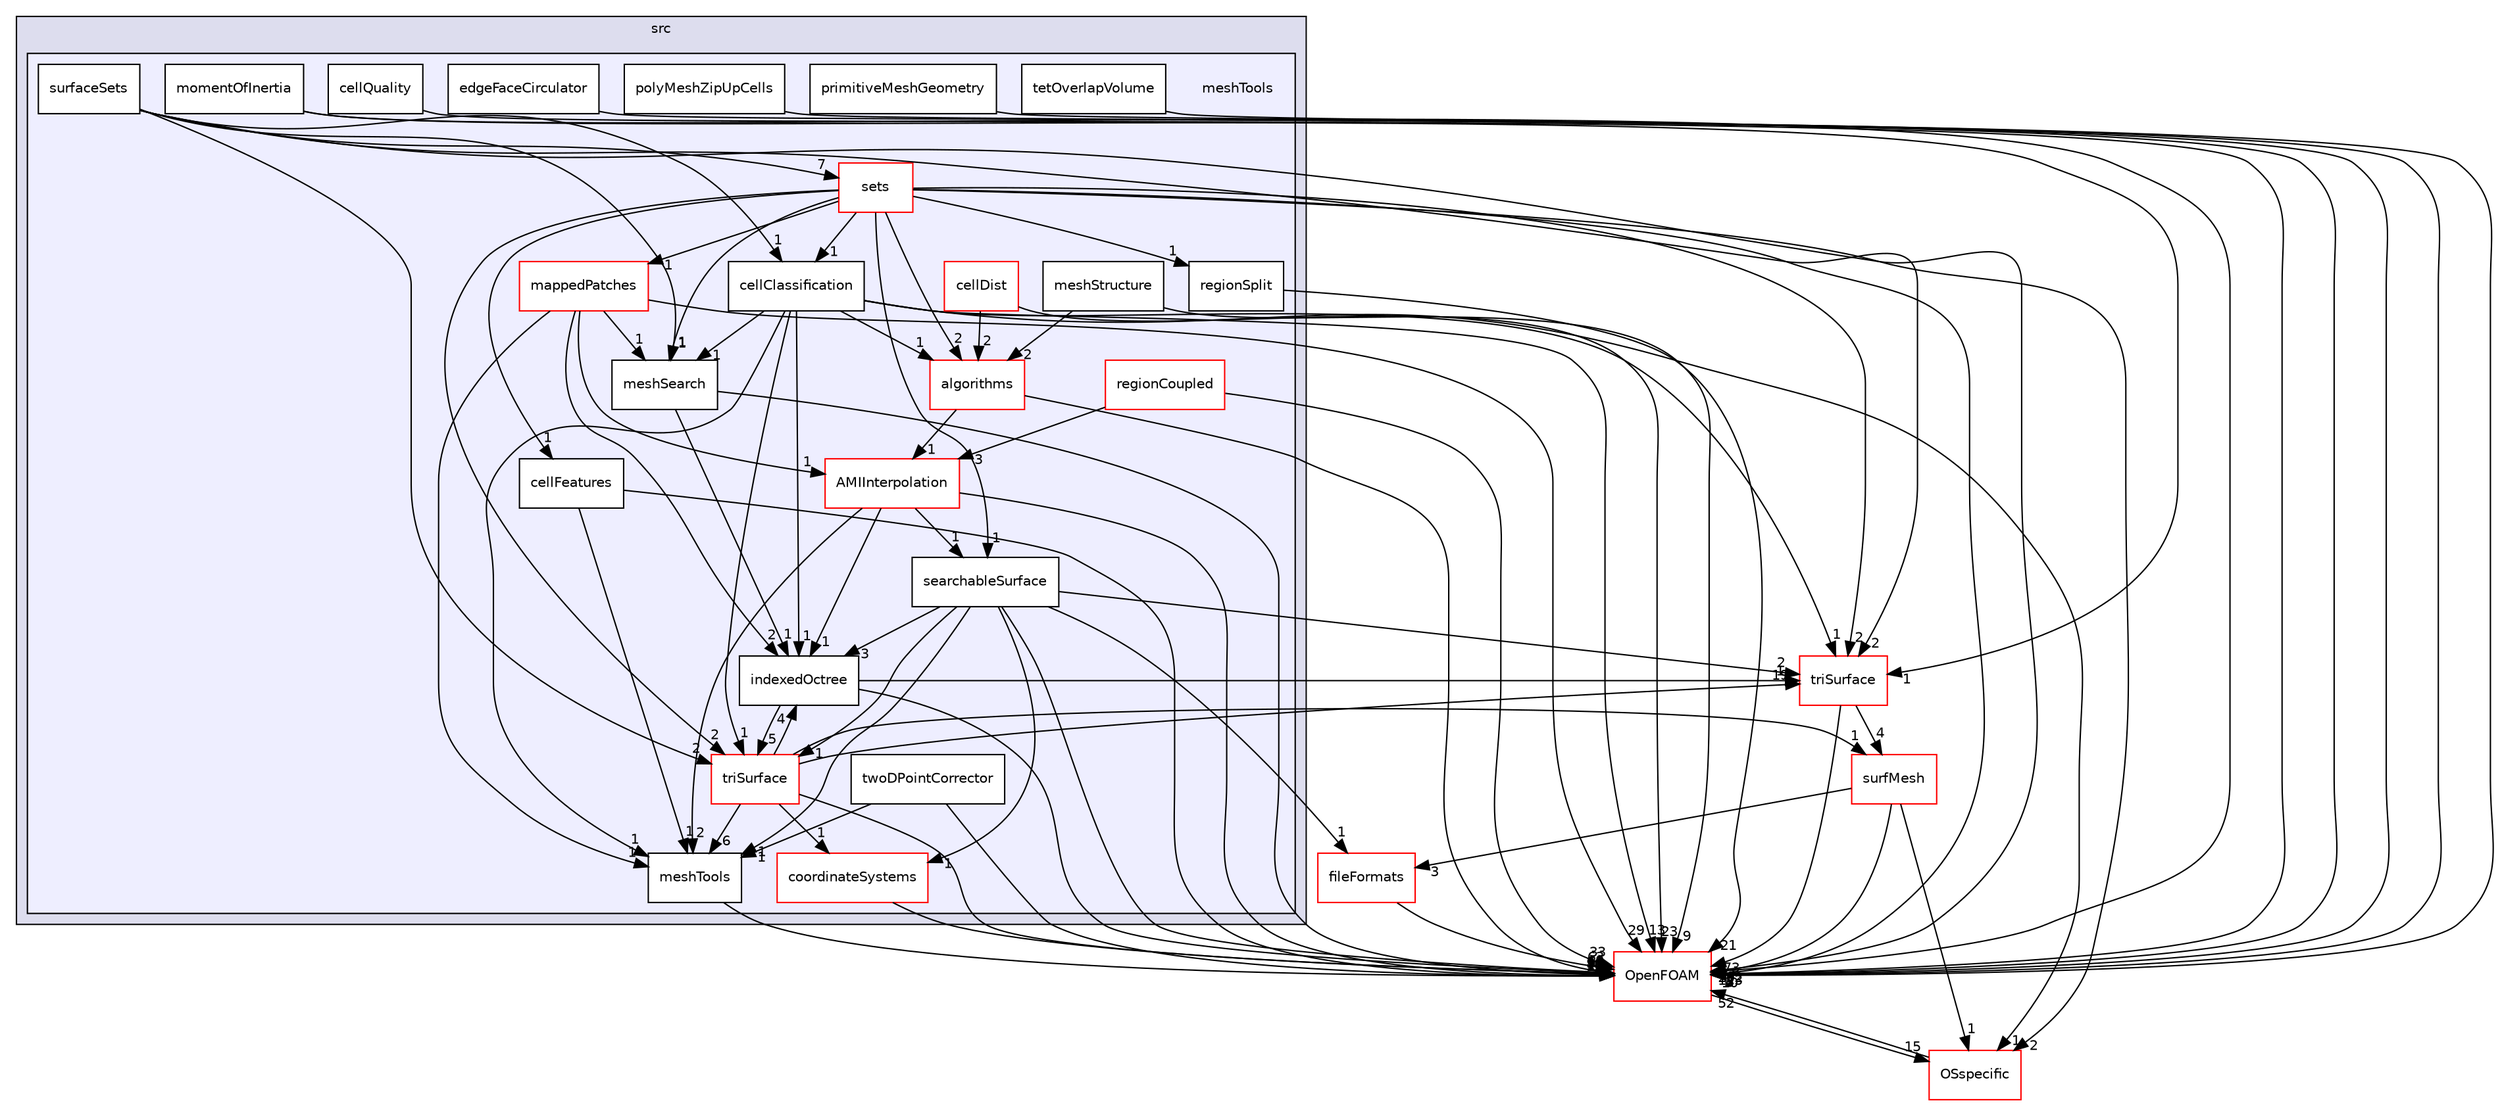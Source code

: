 digraph "src/meshTools" {
  bgcolor=transparent;
  compound=true
  node [ fontsize="10", fontname="Helvetica"];
  edge [ labelfontsize="10", labelfontname="Helvetica"];
  subgraph clusterdir_68267d1309a1af8e8297ef4c3efbcdba {
    graph [ bgcolor="#ddddee", pencolor="black", label="src" fontname="Helvetica", fontsize="10", URL="dir_68267d1309a1af8e8297ef4c3efbcdba.html"]
  subgraph clusterdir_ae30ad0bef50cf391b24c614251bb9fd {
    graph [ bgcolor="#eeeeff", pencolor="black", label="" URL="dir_ae30ad0bef50cf391b24c614251bb9fd.html"];
    dir_ae30ad0bef50cf391b24c614251bb9fd [shape=plaintext label="meshTools"];
    dir_488f81ac1e9f391f7800e42bf7f5bacd [shape=box label="algorithms" color="red" fillcolor="white" style="filled" URL="dir_488f81ac1e9f391f7800e42bf7f5bacd.html"];
    dir_6b9532b4107849d088a6e7b91bdf643c [shape=box label="AMIInterpolation" color="red" fillcolor="white" style="filled" URL="dir_6b9532b4107849d088a6e7b91bdf643c.html"];
    dir_4bc05fb9b88a5582dccdfc3fdfdff5b9 [shape=box label="cellClassification" color="black" fillcolor="white" style="filled" URL="dir_4bc05fb9b88a5582dccdfc3fdfdff5b9.html"];
    dir_8ae854907988b2e3ddeec60c68059dc9 [shape=box label="cellDist" color="red" fillcolor="white" style="filled" URL="dir_8ae854907988b2e3ddeec60c68059dc9.html"];
    dir_8e84b7a8ecd36470533812cac5903fcd [shape=box label="cellFeatures" color="black" fillcolor="white" style="filled" URL="dir_8e84b7a8ecd36470533812cac5903fcd.html"];
    dir_8cb25ec061bb4cc958e2241058d08f99 [shape=box label="cellQuality" color="black" fillcolor="white" style="filled" URL="dir_8cb25ec061bb4cc958e2241058d08f99.html"];
    dir_ef4318ca2457c4f3bff34731aba1c8d7 [shape=box label="coordinateSystems" color="red" fillcolor="white" style="filled" URL="dir_ef4318ca2457c4f3bff34731aba1c8d7.html"];
    dir_128f2956519415e6097dd3d5915f8df1 [shape=box label="edgeFaceCirculator" color="black" fillcolor="white" style="filled" URL="dir_128f2956519415e6097dd3d5915f8df1.html"];
    dir_daefbc79e43b4c6de930591d46791fc2 [shape=box label="indexedOctree" color="black" fillcolor="white" style="filled" URL="dir_daefbc79e43b4c6de930591d46791fc2.html"];
    dir_c77b33f4fcb6ece30dd2aa16d1bc605e [shape=box label="mappedPatches" color="red" fillcolor="white" style="filled" URL="dir_c77b33f4fcb6ece30dd2aa16d1bc605e.html"];
    dir_7314f67fd2a911ec2225fce1156c35c5 [shape=box label="meshSearch" color="black" fillcolor="white" style="filled" URL="dir_7314f67fd2a911ec2225fce1156c35c5.html"];
    dir_f7504254de9a2a0923beed9ed98c5858 [shape=box label="meshStructure" color="black" fillcolor="white" style="filled" URL="dir_f7504254de9a2a0923beed9ed98c5858.html"];
    dir_ed89494532d84cde5bd7df6bbfcbe2dc [shape=box label="meshTools" color="black" fillcolor="white" style="filled" URL="dir_ed89494532d84cde5bd7df6bbfcbe2dc.html"];
    dir_02ee004488fc7b2d3e873f5cdcdbed72 [shape=box label="momentOfInertia" color="black" fillcolor="white" style="filled" URL="dir_02ee004488fc7b2d3e873f5cdcdbed72.html"];
    dir_233135fa0cf9ce8b9f026bfaa7c9109e [shape=box label="polyMeshZipUpCells" color="black" fillcolor="white" style="filled" URL="dir_233135fa0cf9ce8b9f026bfaa7c9109e.html"];
    dir_afed3d02f2288e809f71dba03b350dbd [shape=box label="primitiveMeshGeometry" color="black" fillcolor="white" style="filled" URL="dir_afed3d02f2288e809f71dba03b350dbd.html"];
    dir_4db89e9604e175d3a6a20d4af9df6191 [shape=box label="regionCoupled" color="red" fillcolor="white" style="filled" URL="dir_4db89e9604e175d3a6a20d4af9df6191.html"];
    dir_e6eb7eb4a0044a29d56f0d9aa7020713 [shape=box label="regionSplit" color="black" fillcolor="white" style="filled" URL="dir_e6eb7eb4a0044a29d56f0d9aa7020713.html"];
    dir_5928f7d10b0b3ad118c868fedd8abd2e [shape=box label="searchableSurface" color="black" fillcolor="white" style="filled" URL="dir_5928f7d10b0b3ad118c868fedd8abd2e.html"];
    dir_2133a227430c598cbabf81244446fac0 [shape=box label="sets" color="red" fillcolor="white" style="filled" URL="dir_2133a227430c598cbabf81244446fac0.html"];
    dir_e680ad1ba1f83b1c217a13410c40c85a [shape=box label="surfaceSets" color="black" fillcolor="white" style="filled" URL="dir_e680ad1ba1f83b1c217a13410c40c85a.html"];
    dir_06f7c61eb3ae27549f2add221f25cc6b [shape=box label="tetOverlapVolume" color="black" fillcolor="white" style="filled" URL="dir_06f7c61eb3ae27549f2add221f25cc6b.html"];
    dir_2c4b96702ead4056d900947b6784ec65 [shape=box label="triSurface" color="red" fillcolor="white" style="filled" URL="dir_2c4b96702ead4056d900947b6784ec65.html"];
    dir_84a34869fbafd9b8cb2b20ac7868986d [shape=box label="twoDPointCorrector" color="black" fillcolor="white" style="filled" URL="dir_84a34869fbafd9b8cb2b20ac7868986d.html"];
  }
  }
  dir_0a88fe22feb23ce5f078a04a1df67721 [shape=box label="surfMesh" color="red" URL="dir_0a88fe22feb23ce5f078a04a1df67721.html"];
  dir_b63c002b7559990bd414058641eb48ad [shape=box label="triSurface" color="red" URL="dir_b63c002b7559990bd414058641eb48ad.html"];
  dir_b05602f37bb521a7142c0a3e200b5f35 [shape=box label="fileFormats" color="red" URL="dir_b05602f37bb521a7142c0a3e200b5f35.html"];
  dir_c5473ff19b20e6ec4dfe5c310b3778a8 [shape=box label="OpenFOAM" color="red" URL="dir_c5473ff19b20e6ec4dfe5c310b3778a8.html"];
  dir_1e7df7a7407fc4618be5c18f76eb7b99 [shape=box label="OSspecific" color="red" URL="dir_1e7df7a7407fc4618be5c18f76eb7b99.html"];
  dir_8e84b7a8ecd36470533812cac5903fcd->dir_c5473ff19b20e6ec4dfe5c310b3778a8 [headlabel="11", labeldistance=1.5 headhref="dir_001786_001896.html"];
  dir_8e84b7a8ecd36470533812cac5903fcd->dir_ed89494532d84cde5bd7df6bbfcbe2dc [headlabel="1", labeldistance=1.5 headhref="dir_001786_001797.html"];
  dir_e6eb7eb4a0044a29d56f0d9aa7020713->dir_c5473ff19b20e6ec4dfe5c310b3778a8 [headlabel="21", labeldistance=1.5 headhref="dir_001811_001896.html"];
  dir_daefbc79e43b4c6de930591d46791fc2->dir_b63c002b7559990bd414058641eb48ad [headlabel="1", labeldistance=1.5 headhref="dir_001791_003033.html"];
  dir_daefbc79e43b4c6de930591d46791fc2->dir_2c4b96702ead4056d900947b6784ec65 [headlabel="5", labeldistance=1.5 headhref="dir_001791_001868.html"];
  dir_daefbc79e43b4c6de930591d46791fc2->dir_c5473ff19b20e6ec4dfe5c310b3778a8 [headlabel="24", labeldistance=1.5 headhref="dir_001791_001896.html"];
  dir_488f81ac1e9f391f7800e42bf7f5bacd->dir_6b9532b4107849d088a6e7b91bdf643c [headlabel="1", labeldistance=1.5 headhref="dir_001751_001755.html"];
  dir_488f81ac1e9f391f7800e42bf7f5bacd->dir_c5473ff19b20e6ec4dfe5c310b3778a8 [headlabel="65", labeldistance=1.5 headhref="dir_001751_001896.html"];
  dir_0a88fe22feb23ce5f078a04a1df67721->dir_b05602f37bb521a7142c0a3e200b5f35 [headlabel="3", labeldistance=1.5 headhref="dir_002744_000883.html"];
  dir_0a88fe22feb23ce5f078a04a1df67721->dir_c5473ff19b20e6ec4dfe5c310b3778a8 [headlabel="202", labeldistance=1.5 headhref="dir_002744_001896.html"];
  dir_0a88fe22feb23ce5f078a04a1df67721->dir_1e7df7a7407fc4618be5c18f76eb7b99 [headlabel="1", labeldistance=1.5 headhref="dir_002744_002436.html"];
  dir_5928f7d10b0b3ad118c868fedd8abd2e->dir_daefbc79e43b4c6de930591d46791fc2 [headlabel="3", labeldistance=1.5 headhref="dir_001812_001791.html"];
  dir_5928f7d10b0b3ad118c868fedd8abd2e->dir_b63c002b7559990bd414058641eb48ad [headlabel="2", labeldistance=1.5 headhref="dir_001812_003033.html"];
  dir_5928f7d10b0b3ad118c868fedd8abd2e->dir_ef4318ca2457c4f3bff34731aba1c8d7 [headlabel="1", labeldistance=1.5 headhref="dir_001812_001788.html"];
  dir_5928f7d10b0b3ad118c868fedd8abd2e->dir_b05602f37bb521a7142c0a3e200b5f35 [headlabel="1", labeldistance=1.5 headhref="dir_001812_000883.html"];
  dir_5928f7d10b0b3ad118c868fedd8abd2e->dir_2c4b96702ead4056d900947b6784ec65 [headlabel="1", labeldistance=1.5 headhref="dir_001812_001868.html"];
  dir_5928f7d10b0b3ad118c868fedd8abd2e->dir_c5473ff19b20e6ec4dfe5c310b3778a8 [headlabel="53", labeldistance=1.5 headhref="dir_001812_001896.html"];
  dir_5928f7d10b0b3ad118c868fedd8abd2e->dir_ed89494532d84cde5bd7df6bbfcbe2dc [headlabel="1", labeldistance=1.5 headhref="dir_001812_001797.html"];
  dir_b63c002b7559990bd414058641eb48ad->dir_0a88fe22feb23ce5f078a04a1df67721 [headlabel="4", labeldistance=1.5 headhref="dir_003033_002744.html"];
  dir_b63c002b7559990bd414058641eb48ad->dir_c5473ff19b20e6ec4dfe5c310b3778a8 [headlabel="73", labeldistance=1.5 headhref="dir_003033_001896.html"];
  dir_02ee004488fc7b2d3e873f5cdcdbed72->dir_b63c002b7559990bd414058641eb48ad [headlabel="1", labeldistance=1.5 headhref="dir_001798_003033.html"];
  dir_02ee004488fc7b2d3e873f5cdcdbed72->dir_c5473ff19b20e6ec4dfe5c310b3778a8 [headlabel="3", labeldistance=1.5 headhref="dir_001798_001896.html"];
  dir_ef4318ca2457c4f3bff34731aba1c8d7->dir_c5473ff19b20e6ec4dfe5c310b3778a8 [headlabel="46", labeldistance=1.5 headhref="dir_001788_001896.html"];
  dir_e680ad1ba1f83b1c217a13410c40c85a->dir_b63c002b7559990bd414058641eb48ad [headlabel="2", labeldistance=1.5 headhref="dir_001866_003033.html"];
  dir_e680ad1ba1f83b1c217a13410c40c85a->dir_7314f67fd2a911ec2225fce1156c35c5 [headlabel="1", labeldistance=1.5 headhref="dir_001866_001795.html"];
  dir_e680ad1ba1f83b1c217a13410c40c85a->dir_2c4b96702ead4056d900947b6784ec65 [headlabel="2", labeldistance=1.5 headhref="dir_001866_001868.html"];
  dir_e680ad1ba1f83b1c217a13410c40c85a->dir_c5473ff19b20e6ec4dfe5c310b3778a8 [headlabel="6", labeldistance=1.5 headhref="dir_001866_001896.html"];
  dir_e680ad1ba1f83b1c217a13410c40c85a->dir_2133a227430c598cbabf81244446fac0 [headlabel="7", labeldistance=1.5 headhref="dir_001866_001813.html"];
  dir_e680ad1ba1f83b1c217a13410c40c85a->dir_4bc05fb9b88a5582dccdfc3fdfdff5b9 [headlabel="1", labeldistance=1.5 headhref="dir_001866_001782.html"];
  dir_b05602f37bb521a7142c0a3e200b5f35->dir_c5473ff19b20e6ec4dfe5c310b3778a8 [headlabel="63", labeldistance=1.5 headhref="dir_000883_001896.html"];
  dir_afed3d02f2288e809f71dba03b350dbd->dir_c5473ff19b20e6ec4dfe5c310b3778a8 [headlabel="5", labeldistance=1.5 headhref="dir_001800_001896.html"];
  dir_6b9532b4107849d088a6e7b91bdf643c->dir_daefbc79e43b4c6de930591d46791fc2 [headlabel="1", labeldistance=1.5 headhref="dir_001755_001791.html"];
  dir_6b9532b4107849d088a6e7b91bdf643c->dir_5928f7d10b0b3ad118c868fedd8abd2e [headlabel="1", labeldistance=1.5 headhref="dir_001755_001812.html"];
  dir_6b9532b4107849d088a6e7b91bdf643c->dir_c5473ff19b20e6ec4dfe5c310b3778a8 [headlabel="77", labeldistance=1.5 headhref="dir_001755_001896.html"];
  dir_6b9532b4107849d088a6e7b91bdf643c->dir_ed89494532d84cde5bd7df6bbfcbe2dc [headlabel="2", labeldistance=1.5 headhref="dir_001755_001797.html"];
  dir_233135fa0cf9ce8b9f026bfaa7c9109e->dir_c5473ff19b20e6ec4dfe5c310b3778a8 [headlabel="2", labeldistance=1.5 headhref="dir_001799_001896.html"];
  dir_8cb25ec061bb4cc958e2241058d08f99->dir_c5473ff19b20e6ec4dfe5c310b3778a8 [headlabel="3", labeldistance=1.5 headhref="dir_001787_001896.html"];
  dir_06f7c61eb3ae27549f2add221f25cc6b->dir_c5473ff19b20e6ec4dfe5c310b3778a8 [headlabel="10", labeldistance=1.5 headhref="dir_001867_001896.html"];
  dir_7314f67fd2a911ec2225fce1156c35c5->dir_daefbc79e43b4c6de930591d46791fc2 [headlabel="1", labeldistance=1.5 headhref="dir_001795_001791.html"];
  dir_7314f67fd2a911ec2225fce1156c35c5->dir_c5473ff19b20e6ec4dfe5c310b3778a8 [headlabel="10", labeldistance=1.5 headhref="dir_001795_001896.html"];
  dir_2c4b96702ead4056d900947b6784ec65->dir_daefbc79e43b4c6de930591d46791fc2 [headlabel="4", labeldistance=1.5 headhref="dir_001868_001791.html"];
  dir_2c4b96702ead4056d900947b6784ec65->dir_0a88fe22feb23ce5f078a04a1df67721 [headlabel="1", labeldistance=1.5 headhref="dir_001868_002744.html"];
  dir_2c4b96702ead4056d900947b6784ec65->dir_b63c002b7559990bd414058641eb48ad [headlabel="19", labeldistance=1.5 headhref="dir_001868_003033.html"];
  dir_2c4b96702ead4056d900947b6784ec65->dir_ef4318ca2457c4f3bff34731aba1c8d7 [headlabel="1", labeldistance=1.5 headhref="dir_001868_001788.html"];
  dir_2c4b96702ead4056d900947b6784ec65->dir_c5473ff19b20e6ec4dfe5c310b3778a8 [headlabel="99", labeldistance=1.5 headhref="dir_001868_001896.html"];
  dir_2c4b96702ead4056d900947b6784ec65->dir_ed89494532d84cde5bd7df6bbfcbe2dc [headlabel="6", labeldistance=1.5 headhref="dir_001868_001797.html"];
  dir_f7504254de9a2a0923beed9ed98c5858->dir_488f81ac1e9f391f7800e42bf7f5bacd [headlabel="2", labeldistance=1.5 headhref="dir_001796_001751.html"];
  dir_f7504254de9a2a0923beed9ed98c5858->dir_c5473ff19b20e6ec4dfe5c310b3778a8 [headlabel="9", labeldistance=1.5 headhref="dir_001796_001896.html"];
  dir_84a34869fbafd9b8cb2b20ac7868986d->dir_c5473ff19b20e6ec4dfe5c310b3778a8 [headlabel="8", labeldistance=1.5 headhref="dir_001880_001896.html"];
  dir_84a34869fbafd9b8cb2b20ac7868986d->dir_ed89494532d84cde5bd7df6bbfcbe2dc [headlabel="1", labeldistance=1.5 headhref="dir_001880_001797.html"];
  dir_4db89e9604e175d3a6a20d4af9df6191->dir_6b9532b4107849d088a6e7b91bdf643c [headlabel="3", labeldistance=1.5 headhref="dir_001801_001755.html"];
  dir_4db89e9604e175d3a6a20d4af9df6191->dir_c5473ff19b20e6ec4dfe5c310b3778a8 [headlabel="33", labeldistance=1.5 headhref="dir_001801_001896.html"];
  dir_c5473ff19b20e6ec4dfe5c310b3778a8->dir_1e7df7a7407fc4618be5c18f76eb7b99 [headlabel="15", labeldistance=1.5 headhref="dir_001896_002436.html"];
  dir_ed89494532d84cde5bd7df6bbfcbe2dc->dir_c5473ff19b20e6ec4dfe5c310b3778a8 [headlabel="10", labeldistance=1.5 headhref="dir_001797_001896.html"];
  dir_c77b33f4fcb6ece30dd2aa16d1bc605e->dir_daefbc79e43b4c6de930591d46791fc2 [headlabel="2", labeldistance=1.5 headhref="dir_001792_001791.html"];
  dir_c77b33f4fcb6ece30dd2aa16d1bc605e->dir_6b9532b4107849d088a6e7b91bdf643c [headlabel="1", labeldistance=1.5 headhref="dir_001792_001755.html"];
  dir_c77b33f4fcb6ece30dd2aa16d1bc605e->dir_7314f67fd2a911ec2225fce1156c35c5 [headlabel="1", labeldistance=1.5 headhref="dir_001792_001795.html"];
  dir_c77b33f4fcb6ece30dd2aa16d1bc605e->dir_c5473ff19b20e6ec4dfe5c310b3778a8 [headlabel="29", labeldistance=1.5 headhref="dir_001792_001896.html"];
  dir_c77b33f4fcb6ece30dd2aa16d1bc605e->dir_ed89494532d84cde5bd7df6bbfcbe2dc [headlabel="1", labeldistance=1.5 headhref="dir_001792_001797.html"];
  dir_128f2956519415e6097dd3d5915f8df1->dir_c5473ff19b20e6ec4dfe5c310b3778a8 [headlabel="4", labeldistance=1.5 headhref="dir_001790_001896.html"];
  dir_2133a227430c598cbabf81244446fac0->dir_8e84b7a8ecd36470533812cac5903fcd [headlabel="1", labeldistance=1.5 headhref="dir_001813_001786.html"];
  dir_2133a227430c598cbabf81244446fac0->dir_e6eb7eb4a0044a29d56f0d9aa7020713 [headlabel="1", labeldistance=1.5 headhref="dir_001813_001811.html"];
  dir_2133a227430c598cbabf81244446fac0->dir_488f81ac1e9f391f7800e42bf7f5bacd [headlabel="2", labeldistance=1.5 headhref="dir_001813_001751.html"];
  dir_2133a227430c598cbabf81244446fac0->dir_5928f7d10b0b3ad118c868fedd8abd2e [headlabel="1", labeldistance=1.5 headhref="dir_001813_001812.html"];
  dir_2133a227430c598cbabf81244446fac0->dir_b63c002b7559990bd414058641eb48ad [headlabel="2", labeldistance=1.5 headhref="dir_001813_003033.html"];
  dir_2133a227430c598cbabf81244446fac0->dir_7314f67fd2a911ec2225fce1156c35c5 [headlabel="1", labeldistance=1.5 headhref="dir_001813_001795.html"];
  dir_2133a227430c598cbabf81244446fac0->dir_2c4b96702ead4056d900947b6784ec65 [headlabel="2", labeldistance=1.5 headhref="dir_001813_001868.html"];
  dir_2133a227430c598cbabf81244446fac0->dir_c5473ff19b20e6ec4dfe5c310b3778a8 [headlabel="173", labeldistance=1.5 headhref="dir_001813_001896.html"];
  dir_2133a227430c598cbabf81244446fac0->dir_c77b33f4fcb6ece30dd2aa16d1bc605e [headlabel="1", labeldistance=1.5 headhref="dir_001813_001792.html"];
  dir_2133a227430c598cbabf81244446fac0->dir_4bc05fb9b88a5582dccdfc3fdfdff5b9 [headlabel="1", labeldistance=1.5 headhref="dir_001813_001782.html"];
  dir_2133a227430c598cbabf81244446fac0->dir_1e7df7a7407fc4618be5c18f76eb7b99 [headlabel="2", labeldistance=1.5 headhref="dir_001813_002436.html"];
  dir_4bc05fb9b88a5582dccdfc3fdfdff5b9->dir_daefbc79e43b4c6de930591d46791fc2 [headlabel="1", labeldistance=1.5 headhref="dir_001782_001791.html"];
  dir_4bc05fb9b88a5582dccdfc3fdfdff5b9->dir_488f81ac1e9f391f7800e42bf7f5bacd [headlabel="1", labeldistance=1.5 headhref="dir_001782_001751.html"];
  dir_4bc05fb9b88a5582dccdfc3fdfdff5b9->dir_b63c002b7559990bd414058641eb48ad [headlabel="1", labeldistance=1.5 headhref="dir_001782_003033.html"];
  dir_4bc05fb9b88a5582dccdfc3fdfdff5b9->dir_7314f67fd2a911ec2225fce1156c35c5 [headlabel="1", labeldistance=1.5 headhref="dir_001782_001795.html"];
  dir_4bc05fb9b88a5582dccdfc3fdfdff5b9->dir_2c4b96702ead4056d900947b6784ec65 [headlabel="1", labeldistance=1.5 headhref="dir_001782_001868.html"];
  dir_4bc05fb9b88a5582dccdfc3fdfdff5b9->dir_c5473ff19b20e6ec4dfe5c310b3778a8 [headlabel="13", labeldistance=1.5 headhref="dir_001782_001896.html"];
  dir_4bc05fb9b88a5582dccdfc3fdfdff5b9->dir_ed89494532d84cde5bd7df6bbfcbe2dc [headlabel="1", labeldistance=1.5 headhref="dir_001782_001797.html"];
  dir_4bc05fb9b88a5582dccdfc3fdfdff5b9->dir_1e7df7a7407fc4618be5c18f76eb7b99 [headlabel="1", labeldistance=1.5 headhref="dir_001782_002436.html"];
  dir_8ae854907988b2e3ddeec60c68059dc9->dir_488f81ac1e9f391f7800e42bf7f5bacd [headlabel="2", labeldistance=1.5 headhref="dir_001783_001751.html"];
  dir_8ae854907988b2e3ddeec60c68059dc9->dir_c5473ff19b20e6ec4dfe5c310b3778a8 [headlabel="23", labeldistance=1.5 headhref="dir_001783_001896.html"];
  dir_1e7df7a7407fc4618be5c18f76eb7b99->dir_c5473ff19b20e6ec4dfe5c310b3778a8 [headlabel="52", labeldistance=1.5 headhref="dir_002436_001896.html"];
}
